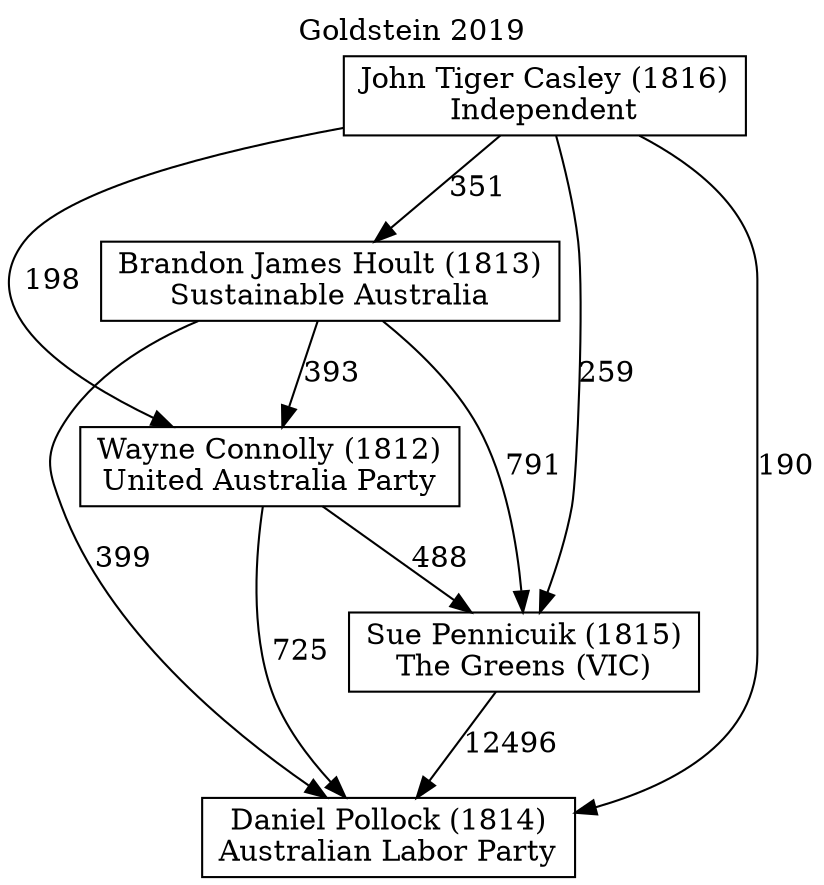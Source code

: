 // House preference flow
digraph "Daniel Pollock (1814)_Goldstein_2019" {
	graph [label="Goldstein 2019" labelloc=t mclimit=10]
	node [shape=box]
	"Daniel Pollock (1814)" [label="Daniel Pollock (1814)
Australian Labor Party"]
	"Sue Pennicuik (1815)" [label="Sue Pennicuik (1815)
The Greens (VIC)"]
	"Wayne Connolly (1812)" [label="Wayne Connolly (1812)
United Australia Party"]
	"Brandon James Hoult (1813)" [label="Brandon James Hoult (1813)
Sustainable Australia"]
	"John Tiger Casley (1816)" [label="John Tiger Casley (1816)
Independent"]
	"Sue Pennicuik (1815)" -> "Daniel Pollock (1814)" [label=12496]
	"Wayne Connolly (1812)" -> "Sue Pennicuik (1815)" [label=488]
	"Brandon James Hoult (1813)" -> "Wayne Connolly (1812)" [label=393]
	"John Tiger Casley (1816)" -> "Brandon James Hoult (1813)" [label=351]
	"Wayne Connolly (1812)" -> "Daniel Pollock (1814)" [label=725]
	"Brandon James Hoult (1813)" -> "Daniel Pollock (1814)" [label=399]
	"John Tiger Casley (1816)" -> "Daniel Pollock (1814)" [label=190]
	"John Tiger Casley (1816)" -> "Wayne Connolly (1812)" [label=198]
	"Brandon James Hoult (1813)" -> "Sue Pennicuik (1815)" [label=791]
	"John Tiger Casley (1816)" -> "Sue Pennicuik (1815)" [label=259]
}
